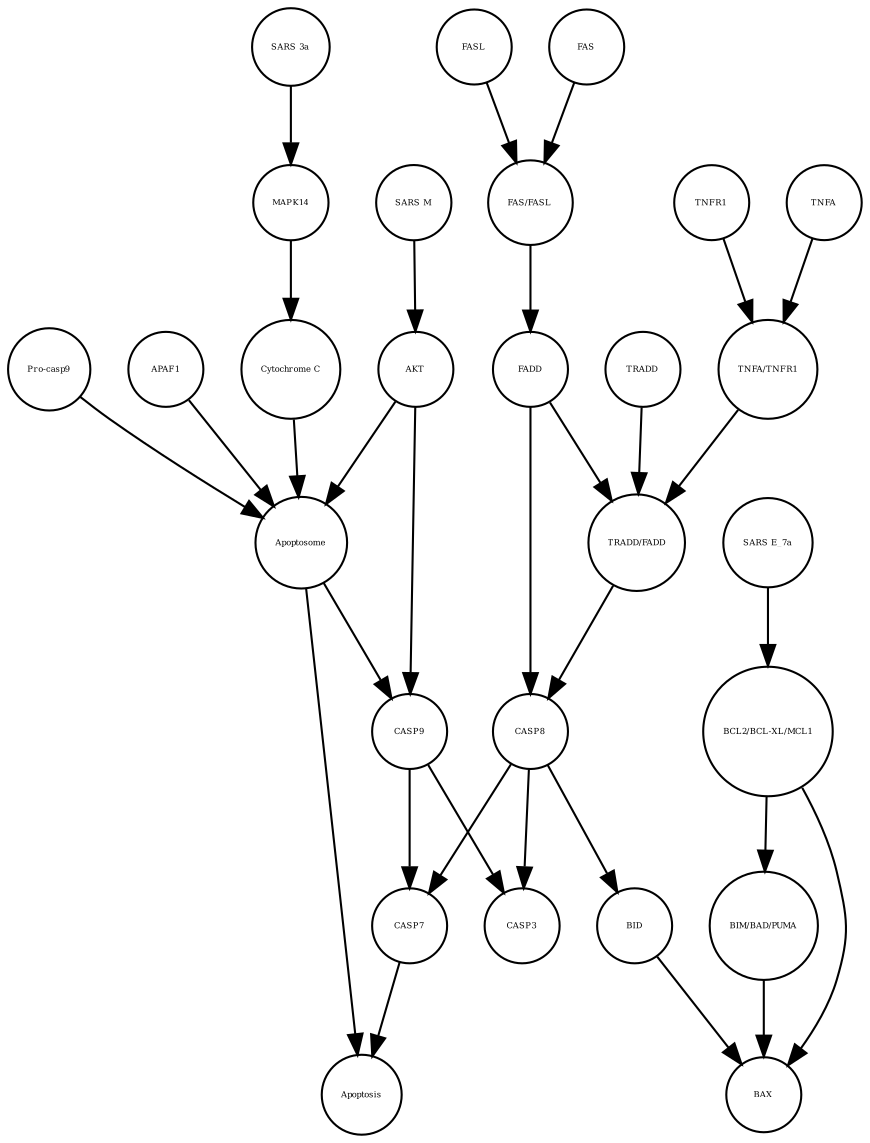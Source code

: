 strict digraph  {
CASP7 [annotation="", bipartite=0, cls=macromolecule, fontsize=4, label=CASP7, shape=circle];
Apoptosis [annotation="", bipartite=0, cls=phenotype, fontsize=4, label=Apoptosis, shape=circle];
Apoptosome [annotation="", bipartite=0, cls=complex, fontsize=4, label=Apoptosome, shape=circle];
"BIM/BAD/PUMA" [annotation="", bipartite=0, cls=complex, fontsize=4, label="BIM/BAD/PUMA", shape=circle];
"SARS M" [annotation="", bipartite=0, cls=macromolecule, fontsize=4, label="SARS M", shape=circle];
"BCL2/BCL-XL/MCL1" [annotation="", bipartite=0, cls=complex, fontsize=4, label="BCL2/BCL-XL/MCL1", shape=circle];
"Pro-casp9" [annotation="", bipartite=0, cls=macromolecule, fontsize=4, label="Pro-casp9", shape=circle];
CASP3 [annotation="", bipartite=0, cls=macromolecule, fontsize=4, label=CASP3, shape=circle];
TNFR1 [annotation="", bipartite=0, cls=macromolecule, fontsize=4, label=TNFR1, shape=circle];
TRADD [annotation="", bipartite=0, cls=macromolecule, fontsize=4, label=TRADD, shape=circle];
TNFA [annotation="", bipartite=0, cls=macromolecule, fontsize=4, label=TNFA, shape=circle];
BAX [annotation="", bipartite=0, cls=macromolecule, fontsize=4, label=BAX, shape=circle];
"FAS/FASL" [annotation="", bipartite=0, cls=complex, fontsize=4, label="FAS/FASL", shape=circle];
"SARS 3a" [annotation="", bipartite=0, cls=macromolecule, fontsize=4, label="SARS 3a", shape=circle];
APAF1 [annotation="", bipartite=0, cls=macromolecule, fontsize=4, label=APAF1, shape=circle];
"SARS E_7a" [annotation="", bipartite=0, cls=macromolecule, fontsize=4, label="SARS E_7a", shape=circle];
FADD [annotation="", bipartite=0, cls=macromolecule, fontsize=4, label=FADD, shape=circle];
CASP8 [annotation="", bipartite=0, cls=macromolecule, fontsize=4, label=CASP8, shape=circle];
FAS [annotation="", bipartite=0, cls=macromolecule, fontsize=4, label=FAS, shape=circle];
"Cytochrome C" [annotation="", bipartite=0, cls=macromolecule, fontsize=4, label="Cytochrome C", shape=circle];
"TNFA/TNFR1" [annotation="", bipartite=0, cls=complex, fontsize=4, label="TNFA/TNFR1", shape=circle];
MAPK14 [annotation="", bipartite=0, cls=macromolecule, fontsize=4, label=MAPK14, shape=circle];
BID [annotation="", bipartite=0, cls=macromolecule, fontsize=4, label=BID, shape=circle];
AKT [annotation="", bipartite=0, cls=macromolecule, fontsize=4, label=AKT, shape=circle];
FASL [annotation="", bipartite=0, cls=macromolecule, fontsize=4, label=FASL, shape=circle];
"TRADD/FADD" [annotation="", bipartite=0, cls=complex, fontsize=4, label="TRADD/FADD", shape=circle];
CASP9 [annotation="", bipartite=0, cls=macromolecule, fontsize=4, label=CASP9, shape=circle];
CASP7 -> Apoptosis  [annotation="", interaction_type=stimulation];
Apoptosome -> Apoptosis  [annotation="", interaction_type=stimulation];
Apoptosome -> CASP9  [annotation="urn_miriam_kegg.pathway_hsa04210", interaction_type=catalysis];
"BIM/BAD/PUMA" -> BAX  [annotation=urn_miriam_pubmed_31226023, interaction_type=catalysis];
"SARS M" -> AKT  [annotation=urn_miriam_pubmed_31226023, interaction_type=inhibition];
"BCL2/BCL-XL/MCL1" -> "BIM/BAD/PUMA"  [annotation="", interaction_type=inhibition];
"BCL2/BCL-XL/MCL1" -> BAX  [annotation=urn_miriam_pubmed_31226023, interaction_type=inhibition];
"Pro-casp9" -> Apoptosome  [annotation="", interaction_type=production];
TNFR1 -> "TNFA/TNFR1"  [annotation="", interaction_type=production];
TRADD -> "TRADD/FADD"  [annotation="", interaction_type=production];
TNFA -> "TNFA/TNFR1"  [annotation="", interaction_type=production];
"FAS/FASL" -> FADD  [annotation="urn_miriam_kegg.pathway_hsa04210", interaction_type=catalysis];
"SARS 3a" -> MAPK14  [annotation=urn_miriam_pubmed_31226023, interaction_type=catalysis];
APAF1 -> Apoptosome  [annotation="", interaction_type=production];
"SARS E_7a" -> "BCL2/BCL-XL/MCL1"  [annotation="", interaction_type=inhibition];
FADD -> "TRADD/FADD"  [annotation="", interaction_type=production];
FADD -> CASP8  [annotation="urn_miriam_kegg.pathway_hsa04210", interaction_type=catalysis];
CASP8 -> CASP7  [annotation="urn_miriam_kegg.pathway_hsa04210", interaction_type=catalysis];
CASP8 -> BID  [annotation="urn_miriam_kegg.pathway_hsa04210", interaction_type=catalysis];
CASP8 -> CASP3  [annotation="urn_miriam_kegg.pathway_hsa04210", interaction_type=catalysis];
FAS -> "FAS/FASL"  [annotation="", interaction_type=production];
"Cytochrome C" -> Apoptosome  [annotation="", interaction_type=production];
"TNFA/TNFR1" -> "TRADD/FADD"  [annotation="urn_miriam_kegg.pathway_hsa04210", interaction_type=catalysis];
MAPK14 -> "Cytochrome C"  [annotation="urn_miriam_kegg.pathway_hsa04210|urn_miriam_pubmed_31226023", interaction_type=catalysis];
BID -> BAX  [annotation=urn_miriam_pubmed_31226023, interaction_type=catalysis];
AKT -> Apoptosome  [annotation="urn_miriam_kegg.pathway_hsa04210", interaction_type=inhibition];
AKT -> CASP9  [annotation="urn_miriam_kegg.pathway_hsa04210", interaction_type=inhibition];
FASL -> "FAS/FASL"  [annotation="", interaction_type=production];
"TRADD/FADD" -> CASP8  [annotation="urn_miriam_kegg.pathway_hsa04210", interaction_type=catalysis];
CASP9 -> CASP7  [annotation="urn_miriam_kegg.pathway_hsa04210", interaction_type=catalysis];
CASP9 -> CASP3  [annotation="urn_miriam_kegg.pathway_hsa04210", interaction_type=catalysis];
}
